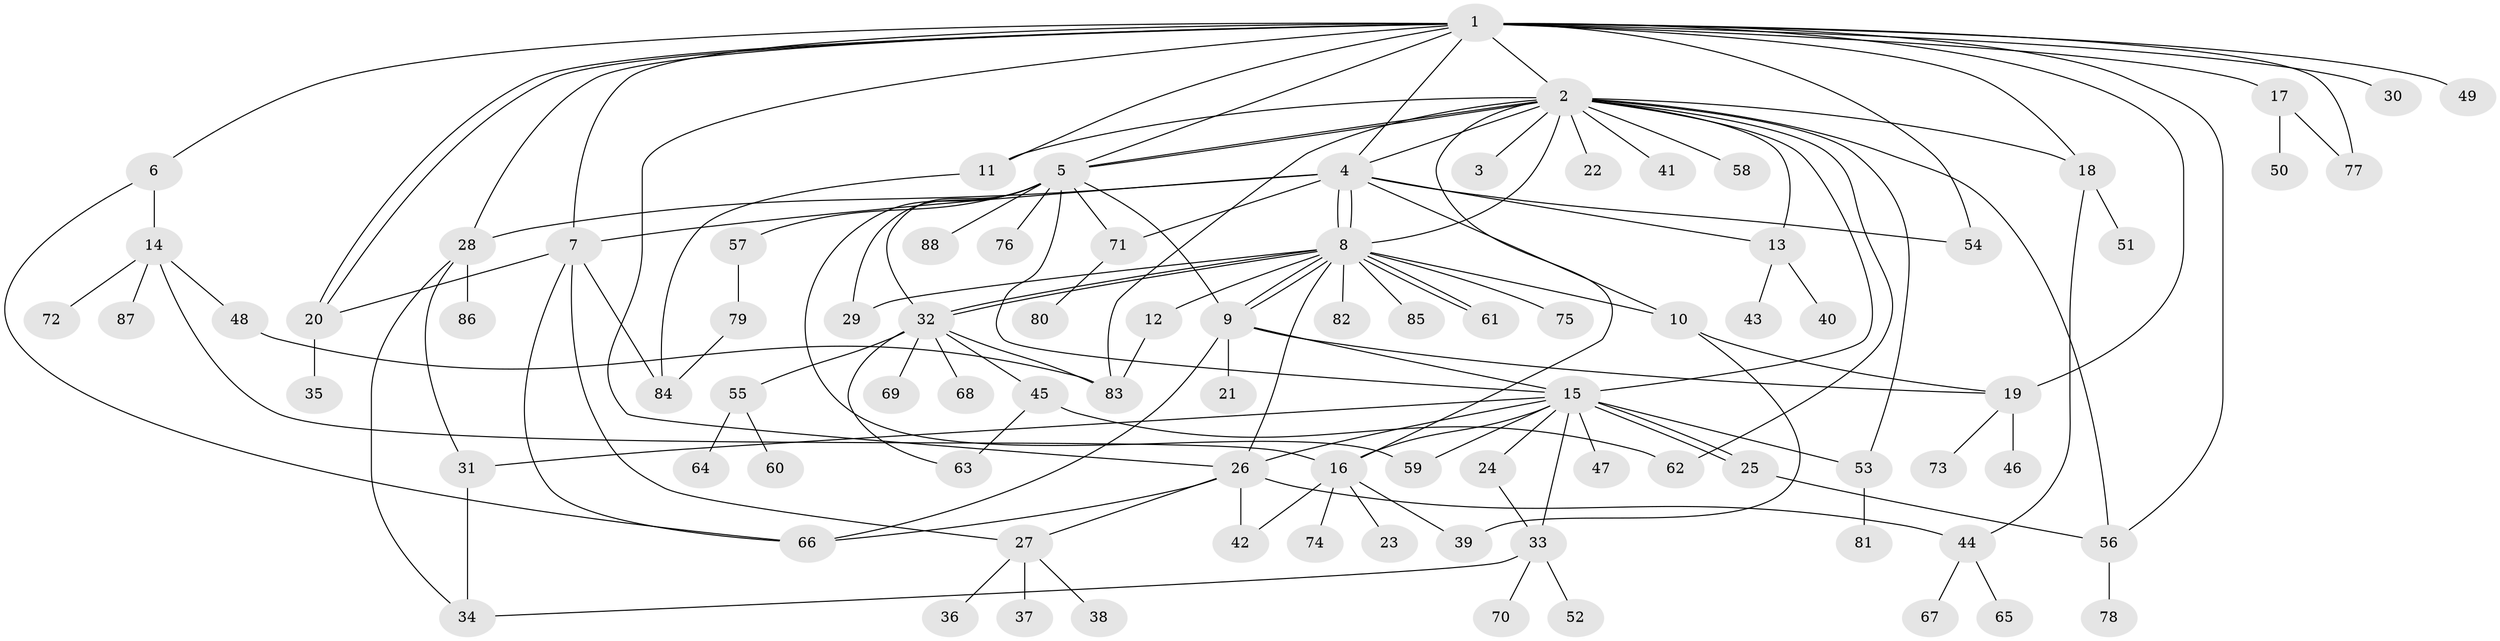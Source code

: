 // coarse degree distribution, {16: 0.015151515151515152, 26: 0.015151515151515152, 1: 0.5151515151515151, 7: 0.045454545454545456, 19: 0.015151515151515152, 6: 0.06060606060606061, 8: 0.030303030303030304, 5: 0.015151515151515152, 4: 0.07575757575757576, 2: 0.16666666666666666, 3: 0.045454545454545456}
// Generated by graph-tools (version 1.1) at 2025/23/03/03/25 07:23:52]
// undirected, 88 vertices, 140 edges
graph export_dot {
graph [start="1"]
  node [color=gray90,style=filled];
  1;
  2;
  3;
  4;
  5;
  6;
  7;
  8;
  9;
  10;
  11;
  12;
  13;
  14;
  15;
  16;
  17;
  18;
  19;
  20;
  21;
  22;
  23;
  24;
  25;
  26;
  27;
  28;
  29;
  30;
  31;
  32;
  33;
  34;
  35;
  36;
  37;
  38;
  39;
  40;
  41;
  42;
  43;
  44;
  45;
  46;
  47;
  48;
  49;
  50;
  51;
  52;
  53;
  54;
  55;
  56;
  57;
  58;
  59;
  60;
  61;
  62;
  63;
  64;
  65;
  66;
  67;
  68;
  69;
  70;
  71;
  72;
  73;
  74;
  75;
  76;
  77;
  78;
  79;
  80;
  81;
  82;
  83;
  84;
  85;
  86;
  87;
  88;
  1 -- 2;
  1 -- 4;
  1 -- 5;
  1 -- 6;
  1 -- 7;
  1 -- 11;
  1 -- 17;
  1 -- 18;
  1 -- 19;
  1 -- 20;
  1 -- 20;
  1 -- 26;
  1 -- 28;
  1 -- 30;
  1 -- 49;
  1 -- 54;
  1 -- 56;
  1 -- 77;
  2 -- 3;
  2 -- 4;
  2 -- 5;
  2 -- 5;
  2 -- 8;
  2 -- 11;
  2 -- 13;
  2 -- 15;
  2 -- 16;
  2 -- 18;
  2 -- 22;
  2 -- 41;
  2 -- 53;
  2 -- 56;
  2 -- 58;
  2 -- 62;
  2 -- 83;
  4 -- 7;
  4 -- 8;
  4 -- 8;
  4 -- 10;
  4 -- 13;
  4 -- 28;
  4 -- 54;
  4 -- 71;
  5 -- 9;
  5 -- 15;
  5 -- 29;
  5 -- 32;
  5 -- 57;
  5 -- 59;
  5 -- 71;
  5 -- 76;
  5 -- 88;
  6 -- 14;
  6 -- 66;
  7 -- 20;
  7 -- 27;
  7 -- 66;
  7 -- 84;
  8 -- 9;
  8 -- 9;
  8 -- 10;
  8 -- 12;
  8 -- 26;
  8 -- 29;
  8 -- 32;
  8 -- 32;
  8 -- 61;
  8 -- 61;
  8 -- 75;
  8 -- 82;
  8 -- 85;
  9 -- 15;
  9 -- 19;
  9 -- 21;
  9 -- 66;
  10 -- 19;
  10 -- 39;
  11 -- 84;
  12 -- 83;
  13 -- 40;
  13 -- 43;
  14 -- 16;
  14 -- 48;
  14 -- 72;
  14 -- 87;
  15 -- 16;
  15 -- 24;
  15 -- 25;
  15 -- 25;
  15 -- 26;
  15 -- 31;
  15 -- 33;
  15 -- 47;
  15 -- 53;
  15 -- 59;
  16 -- 23;
  16 -- 39;
  16 -- 42;
  16 -- 74;
  17 -- 50;
  17 -- 77;
  18 -- 44;
  18 -- 51;
  19 -- 46;
  19 -- 73;
  20 -- 35;
  24 -- 33;
  25 -- 56;
  26 -- 27;
  26 -- 42;
  26 -- 44;
  26 -- 66;
  27 -- 36;
  27 -- 37;
  27 -- 38;
  28 -- 31;
  28 -- 34;
  28 -- 86;
  31 -- 34;
  32 -- 45;
  32 -- 55;
  32 -- 63;
  32 -- 68;
  32 -- 69;
  32 -- 83;
  33 -- 34;
  33 -- 52;
  33 -- 70;
  44 -- 65;
  44 -- 67;
  45 -- 62;
  45 -- 63;
  48 -- 83;
  53 -- 81;
  55 -- 60;
  55 -- 64;
  56 -- 78;
  57 -- 79;
  71 -- 80;
  79 -- 84;
}

